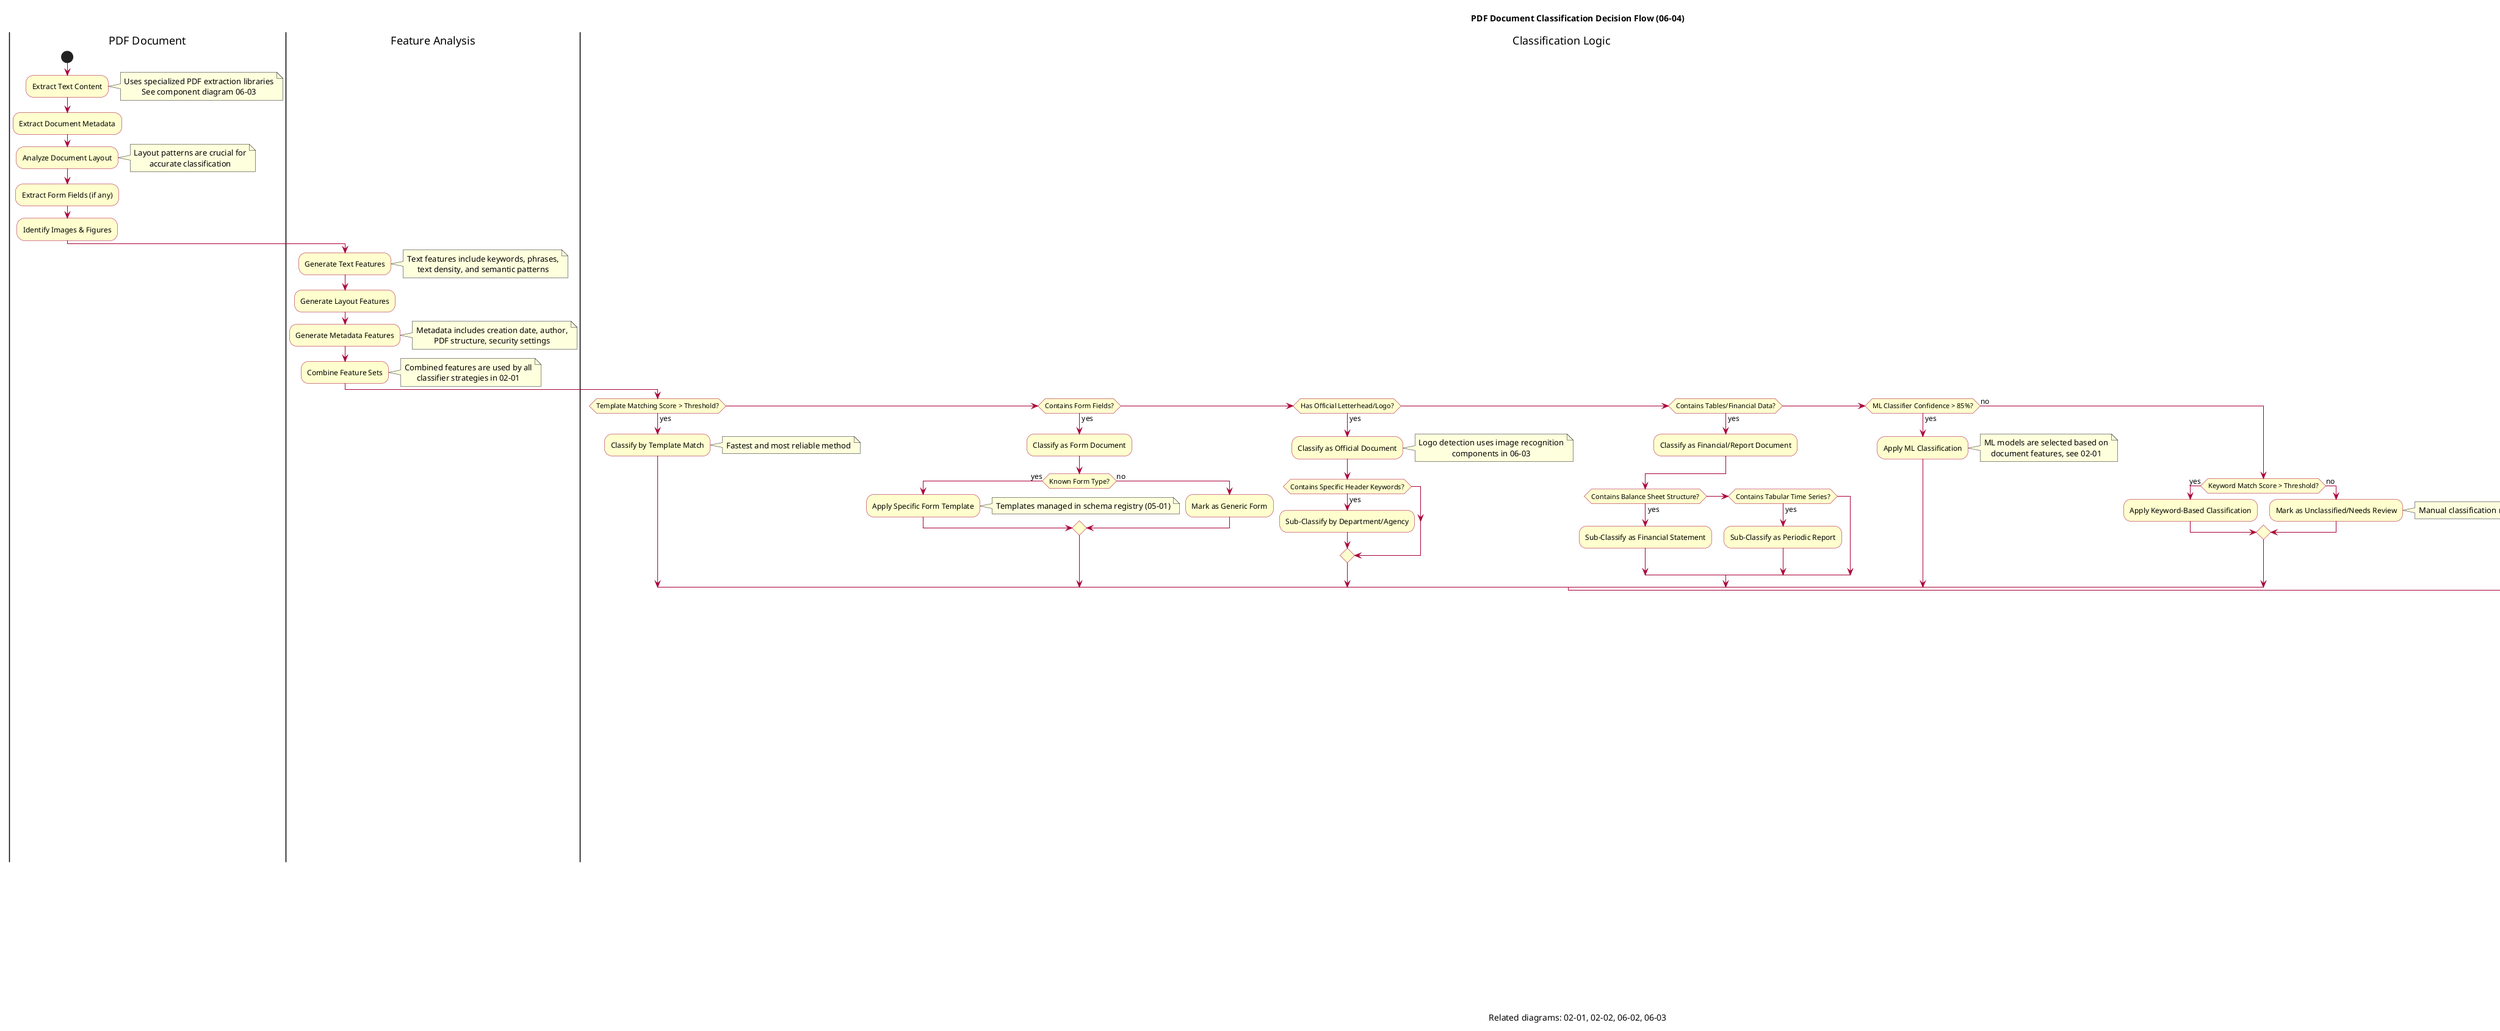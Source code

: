 ' Configure PlantUML server
!define PLANTUML_SERVER_URL https://www.plantuml.com/plantuml

@startuml PDF_Classification_Decision
!include <archimate/Archimate>

skinparam backgroundColor white
skinparam ActivityBackgroundColor #FEFECE
skinparam ActivityBorderColor #A80036
skinparam ActivityDiamondBackgroundColor #FEFECE
skinparam ActivityDiamondBorderColor #A80036
skinparam ArrowColor #A80036

' Title with diagram cross-reference
title PDF Document Classification Decision Flow (06-04)
caption Related diagrams: 02-01, 02-02, 06-02, 06-03

|PDF Document|
start
:Extract Text Content;
note right
  Uses specialized PDF extraction libraries
  See component diagram 06-03
end note
:Extract Document Metadata;
:Analyze Document Layout;
note right
  Layout patterns are crucial for
  accurate classification
end note
:Extract Form Fields (if any);
:Identify Images & Figures;

|Feature Analysis|
:Generate Text Features;
note right
  Text features include keywords, phrases,
  text density, and semantic patterns
end note
:Generate Layout Features;
:Generate Metadata Features;
note right
  Metadata includes creation date, author,
  PDF structure, security settings
end note
:Combine Feature Sets;
note right
  Combined features are used by all
  classifier strategies in 02-01
end note

|Classification Logic|
if (Template Matching Score > Threshold?) then (yes)
  :Classify by Template Match;
  note right: Fastest and most reliable method
elseif (Contains Form Fields?) then (yes)
  :Classify as Form Document;
  if (Known Form Type?) then (yes)
    :Apply Specific Form Template;
    note right: Templates managed in schema registry (05-01)
  else (no)
    :Mark as Generic Form;
  endif
elseif (Has Official Letterhead/Logo?) then (yes)
  :Classify as Official Document;
  note right
    Logo detection uses image recognition
    components in 06-03
  end note
  if (Contains Specific Header Keywords?) then (yes)
    :Sub-Classify by Department/Agency;
  endif
elseif (Contains Tables/Financial Data?) then (yes)
  :Classify as Financial/Report Document;
  if (Contains Balance Sheet Structure?) then (yes)
    :Sub-Classify as Financial Statement;
  elseif (Contains Tabular Time Series?) then (yes)
    :Sub-Classify as Periodic Report;
  endif
elseif (ML Classifier Confidence > 85%?) then (yes)
  :Apply ML Classification;
  note right
    ML models are selected based on
    document features, see 02-01
  end note
else (no)
  if (Keyword Match Score > Threshold?) then (yes)
    :Apply Keyword-Based Classification;
  else (no)
    :Mark as Unclassified/Needs Review;
    note right: Manual classification required
  endif
endif

|Result Processing|
:Combine Classification Results;
note right
  Ensemble techniques weigh results
  from multiple classifiers (02-01)
end note
:Calculate Confidence Scores;
:Select Best Classification;
:Validate Against Schema Registry;
note right
  Schema validation ensures the document
  matches expected structure (05-02)
end note

|Output|
:Generate Classification Report;
:Tag Document with Classification;
:Extract Structured Data Based on Type;
note right
  Extraction pattern depends on
  document classification
end note
stop

legend right
  Classification Strategies Priority:
  1. Template Matching
  2. Form Structure
  3. Document Layout/Official Markers
  4. Content-based Analysis (Tables, Financial)
  5. ML Classification
  6. Keyword Analysis
  7. Manual Review (fallback)
  
  For component details, see 06-03
  For sequence details, see 06-02
endlegend

@enduml